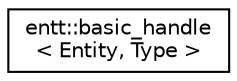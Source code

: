 digraph "Graphical Class Hierarchy"
{
 // LATEX_PDF_SIZE
  edge [fontname="Helvetica",fontsize="10",labelfontname="Helvetica",labelfontsize="10"];
  node [fontname="Helvetica",fontsize="10",shape=record];
  rankdir="LR";
  Node0 [label="entt::basic_handle\l\< Entity, Type \>",height=0.2,width=0.4,color="black", fillcolor="white", style="filled",URL="$structentt_1_1basic__handle.html",tooltip="Non-owning handle to an entity."];
}
